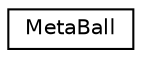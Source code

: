 digraph G
{
  edge [fontname="Helvetica",fontsize="10",labelfontname="Helvetica",labelfontsize="10"];
  node [fontname="Helvetica",fontsize="10",shape=record];
  rankdir=LR;
  Node1 [label="MetaBall",height=0.2,width=0.4,color="black", fillcolor="white", style="filled",URL="$d3/d6c/structMetaBall.html"];
}

